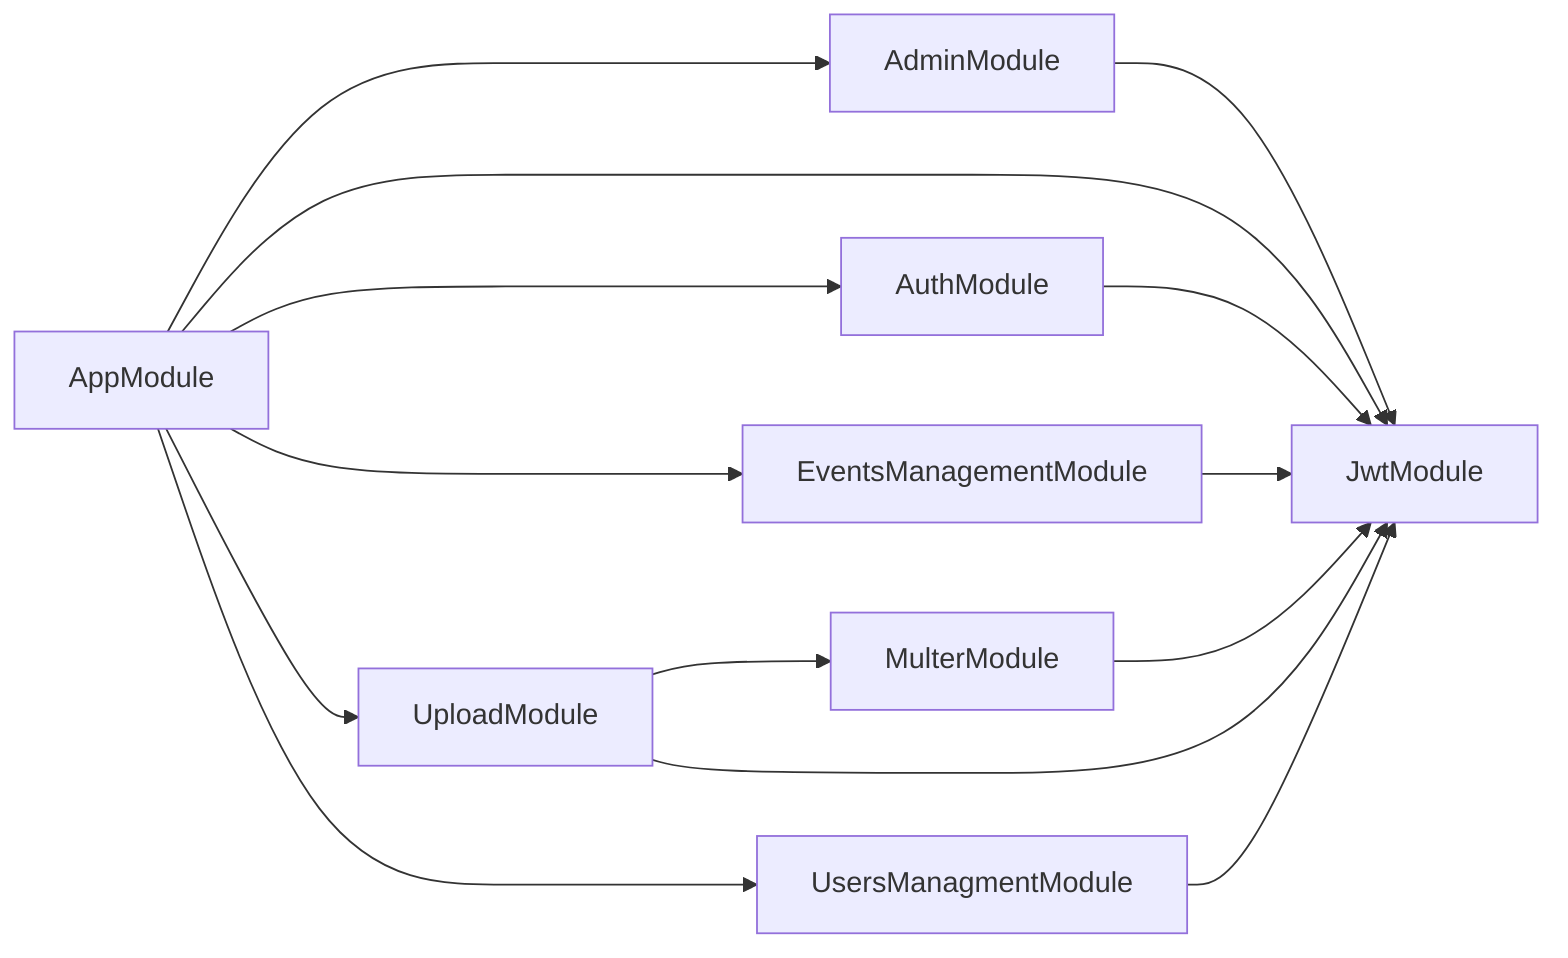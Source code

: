 graph LR
  AdminModule-->JwtModule
  AppModule-->AdminModule
  AppModule-->AuthModule
  AppModule-->EventsManagementModule
  AppModule-->JwtModule
  AppModule-->UploadModule
  AppModule-->UsersManagmentModule
  AuthModule-->JwtModule
  EventsManagementModule-->JwtModule
  MulterModule-->JwtModule
  UploadModule-->JwtModule
  UploadModule-->MulterModule
  UsersManagmentModule-->JwtModule